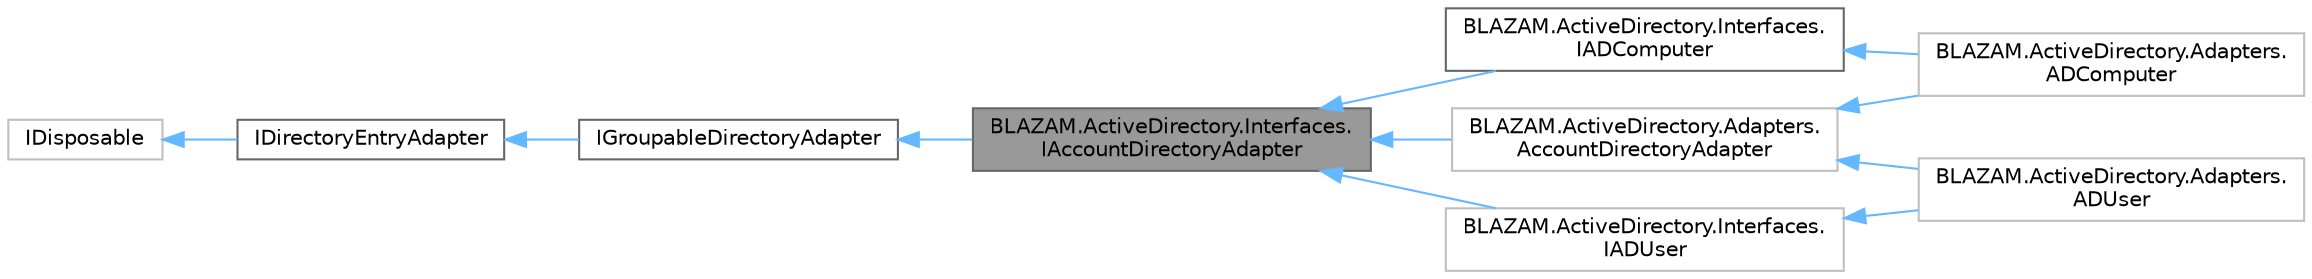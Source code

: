 digraph "BLAZAM.ActiveDirectory.Interfaces.IAccountDirectoryAdapter"
{
 // LATEX_PDF_SIZE
  bgcolor="transparent";
  edge [fontname=Helvetica,fontsize=10,labelfontname=Helvetica,labelfontsize=10];
  node [fontname=Helvetica,fontsize=10,shape=box,height=0.2,width=0.4];
  rankdir="LR";
  Node1 [id="Node000001",label="BLAZAM.ActiveDirectory.Interfaces.\lIAccountDirectoryAdapter",height=0.2,width=0.4,color="gray40", fillcolor="grey60", style="filled", fontcolor="black",tooltip="Represents Active Dirtory Account Objects. These types have passwords and can be enabled,..."];
  Node2 -> Node1 [id="edge1_Node000001_Node000002",dir="back",color="steelblue1",style="solid",tooltip=" "];
  Node2 [id="Node000002",label="IGroupableDirectoryAdapter",height=0.2,width=0.4,color="gray40", fillcolor="white", style="filled",URL="$interface_b_l_a_z_a_m_1_1_active_directory_1_1_interfaces_1_1_i_groupable_directory_adapter.html",tooltip="Those Active Directory Object types that can be members of a group."];
  Node3 -> Node2 [id="edge2_Node000002_Node000003",dir="back",color="steelblue1",style="solid",tooltip=" "];
  Node3 [id="Node000003",label="IDirectoryEntryAdapter",height=0.2,width=0.4,color="gray40", fillcolor="white", style="filled",URL="$interface_b_l_a_z_a_m_1_1_active_directory_1_1_interfaces_1_1_i_directory_entry_adapter.html",tooltip="The core representation of an object in active directory. This class has properties that all Active D..."];
  Node4 -> Node3 [id="edge3_Node000003_Node000004",dir="back",color="steelblue1",style="solid",tooltip=" "];
  Node4 [id="Node000004",label="IDisposable",height=0.2,width=0.4,color="grey75", fillcolor="white", style="filled",tooltip=" "];
  Node1 -> Node5 [id="edge4_Node000001_Node000005",dir="back",color="steelblue1",style="solid",tooltip=" "];
  Node5 [id="Node000005",label="BLAZAM.ActiveDirectory.Adapters.\lAccountDirectoryAdapter",height=0.2,width=0.4,color="grey75", fillcolor="white", style="filled",URL="$class_b_l_a_z_a_m_1_1_active_directory_1_1_adapters_1_1_account_directory_adapter.html",tooltip=" "];
  Node5 -> Node6 [id="edge5_Node000005_Node000006",dir="back",color="steelblue1",style="solid",tooltip=" "];
  Node6 [id="Node000006",label="BLAZAM.ActiveDirectory.Adapters.\lADComputer",height=0.2,width=0.4,color="grey75", fillcolor="white", style="filled",URL="$class_b_l_a_z_a_m_1_1_active_directory_1_1_adapters_1_1_a_d_computer.html",tooltip=" "];
  Node5 -> Node7 [id="edge6_Node000005_Node000007",dir="back",color="steelblue1",style="solid",tooltip=" "];
  Node7 [id="Node000007",label="BLAZAM.ActiveDirectory.Adapters.\lADUser",height=0.2,width=0.4,color="grey75", fillcolor="white", style="filled",URL="$class_b_l_a_z_a_m_1_1_active_directory_1_1_adapters_1_1_a_d_user.html",tooltip=" "];
  Node1 -> Node8 [id="edge7_Node000001_Node000008",dir="back",color="steelblue1",style="solid",tooltip=" "];
  Node8 [id="Node000008",label="BLAZAM.ActiveDirectory.Interfaces.\lIADComputer",height=0.2,width=0.4,color="gray40", fillcolor="white", style="filled",URL="$interface_b_l_a_z_a_m_1_1_active_directory_1_1_interfaces_1_1_i_a_d_computer.html",tooltip="Represents a computer object in Active Directory."];
  Node8 -> Node6 [id="edge8_Node000008_Node000006",dir="back",color="steelblue1",style="solid",tooltip=" "];
  Node1 -> Node9 [id="edge9_Node000001_Node000009",dir="back",color="steelblue1",style="solid",tooltip=" "];
  Node9 [id="Node000009",label="BLAZAM.ActiveDirectory.Interfaces.\lIADUser",height=0.2,width=0.4,color="grey75", fillcolor="white", style="filled",URL="$interface_b_l_a_z_a_m_1_1_active_directory_1_1_interfaces_1_1_i_a_d_user.html",tooltip=" "];
  Node9 -> Node7 [id="edge10_Node000009_Node000007",dir="back",color="steelblue1",style="solid",tooltip=" "];
}
